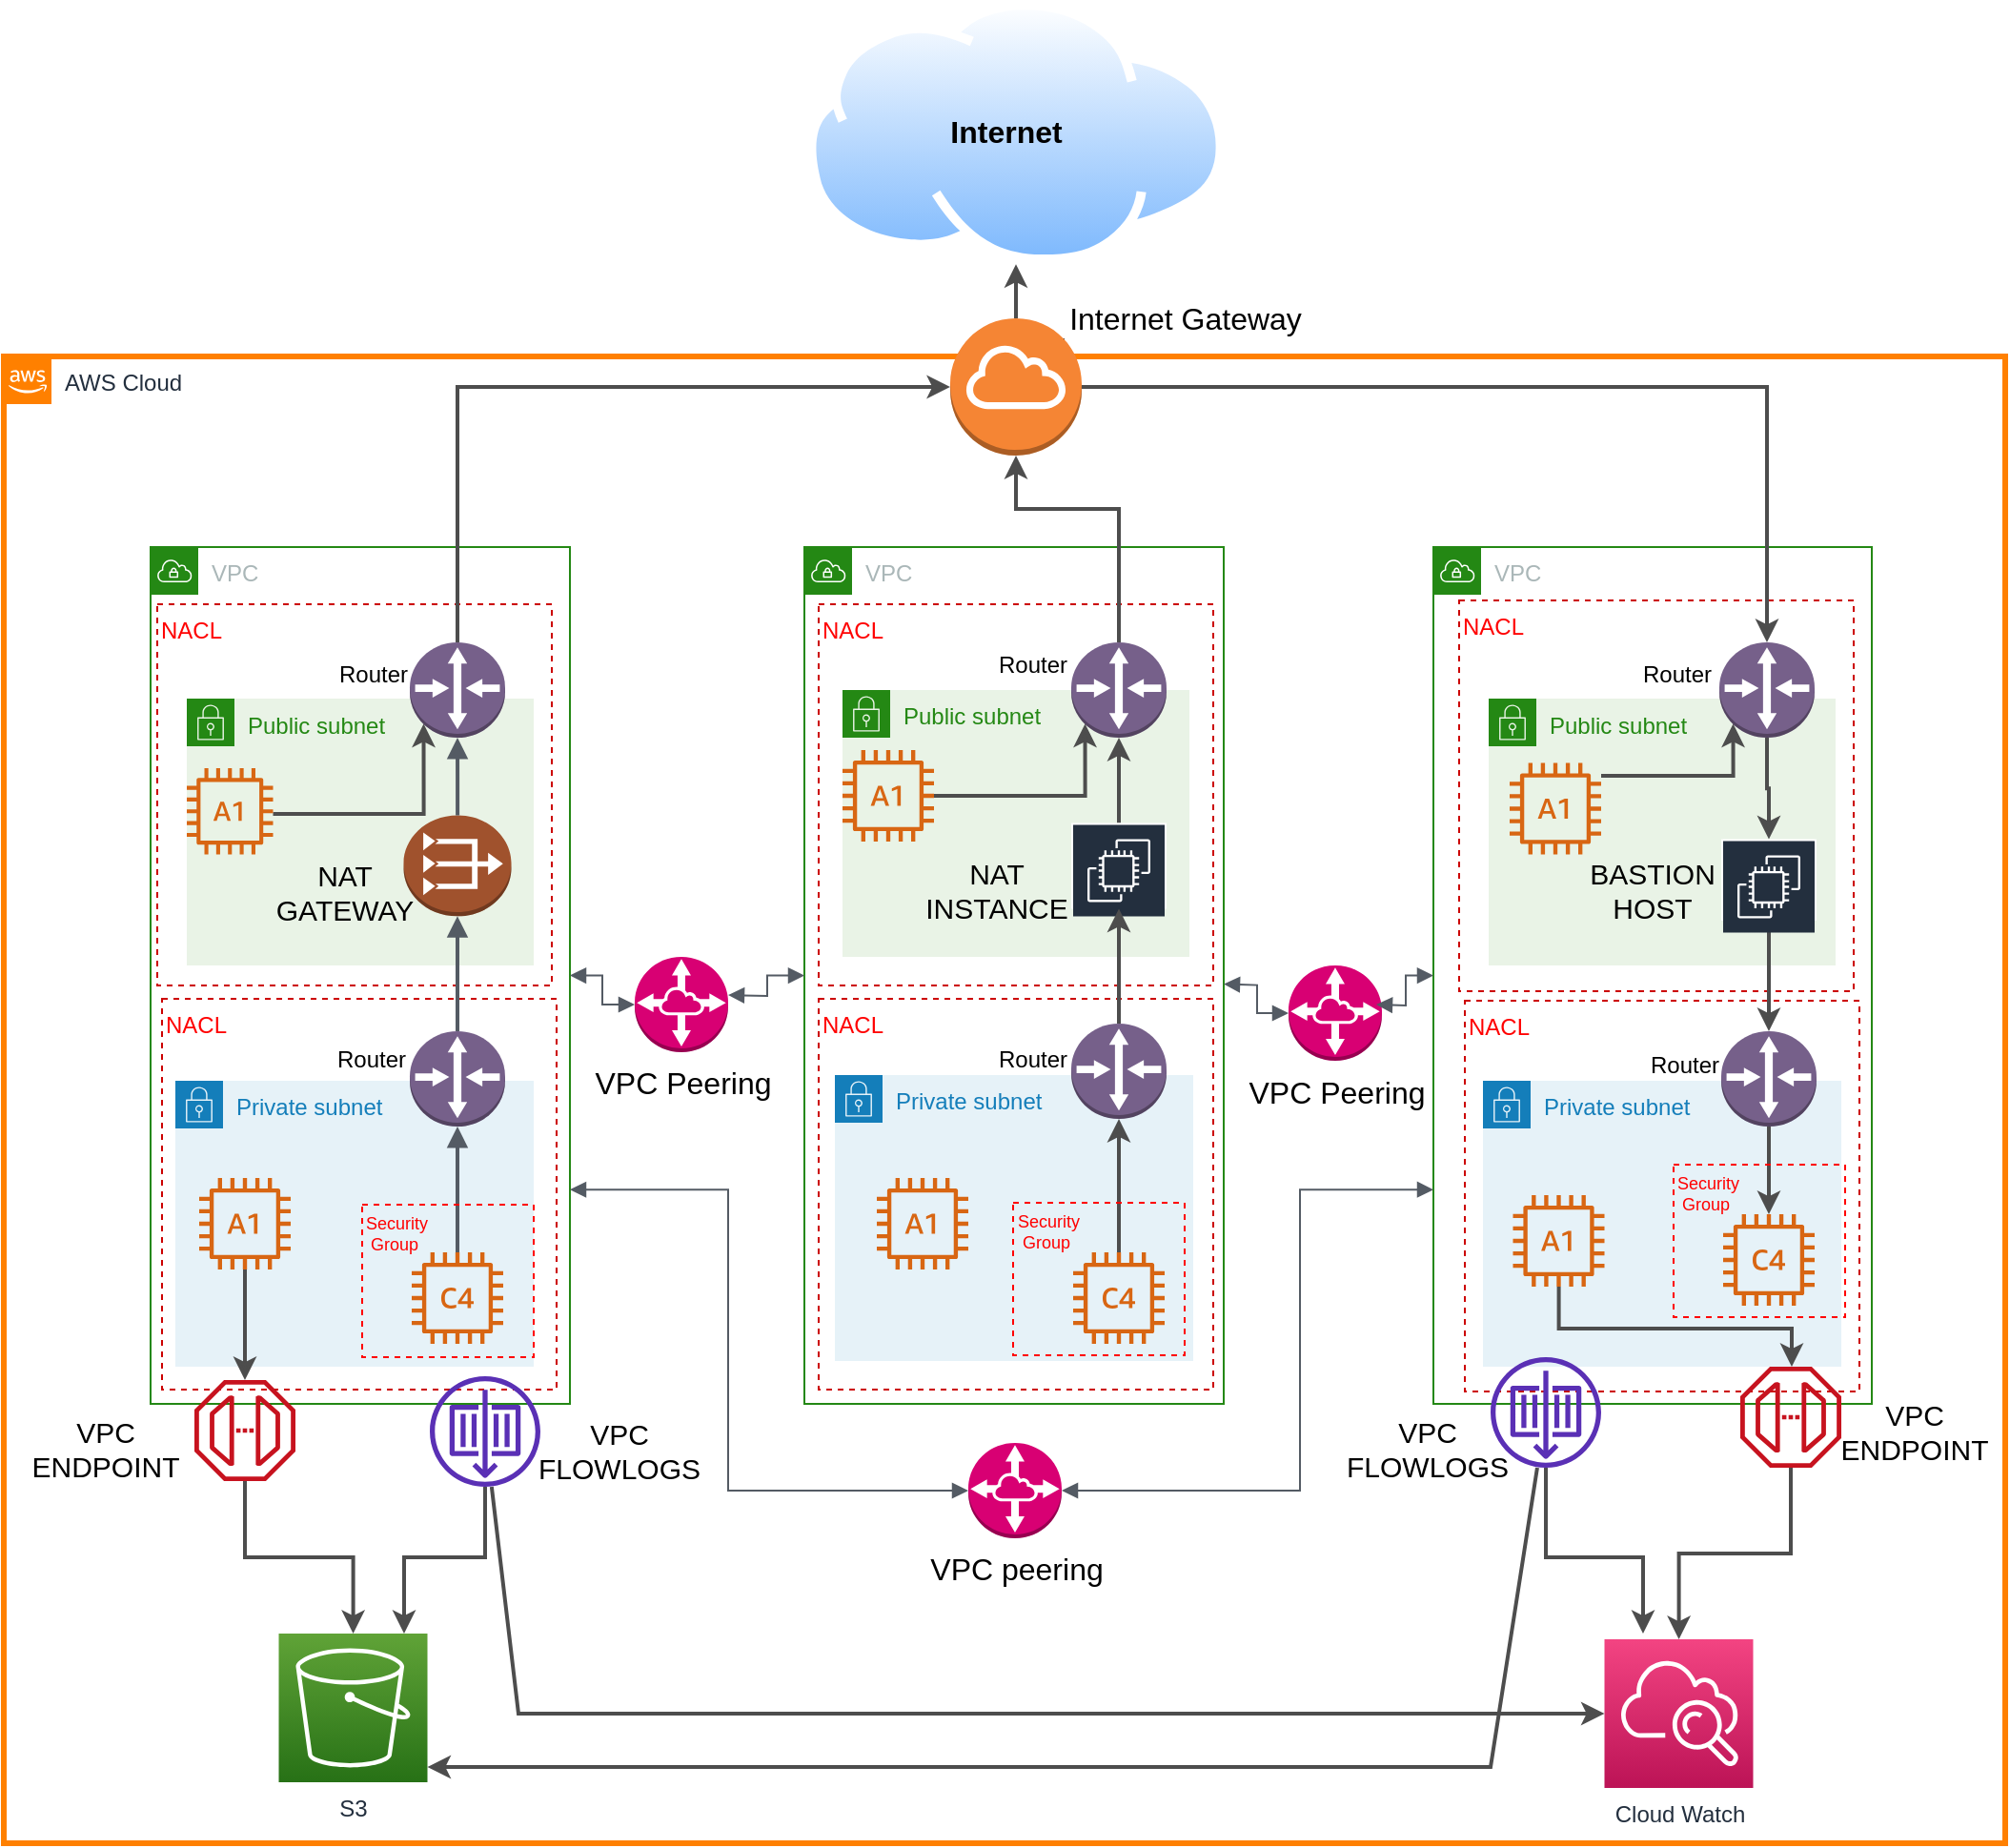 <mxfile version="13.0.3" type="device"><diagram id="Ht1M8jgEwFfnCIfOTk4-" name="Page-1"><mxGraphModel dx="1296" dy="627" grid="1" gridSize="10" guides="1" tooltips="1" connect="1" arrows="1" fold="1" page="1" pageScale="1" pageWidth="1169" pageHeight="827" math="0" shadow="0"><root><mxCell id="0"/><mxCell id="1" parent="0"/><mxCell id="okbcrJzSgi3AzohoBhgM-36" value="VPC" style="points=[[0,0],[0.25,0],[0.5,0],[0.75,0],[1,0],[1,0.25],[1,0.5],[1,0.75],[1,1],[0.75,1],[0.5,1],[0.25,1],[0,1],[0,0.75],[0,0.5],[0,0.25]];outlineConnect=0;gradientColor=none;html=1;whiteSpace=wrap;fontSize=12;fontStyle=0;shape=mxgraph.aws4.group;grIcon=mxgraph.aws4.group_vpc;strokeColor=#248814;fillColor=none;verticalAlign=top;align=left;spacingLeft=30;fontColor=#AAB7B8;dashed=0;" vertex="1" parent="1"><mxGeometry x="790" y="400" width="230" height="449.5" as="geometry"/></mxCell><mxCell id="okbcrJzSgi3AzohoBhgM-2" value="VPC" style="points=[[0,0],[0.25,0],[0.5,0],[0.75,0],[1,0],[1,0.25],[1,0.5],[1,0.75],[1,1],[0.75,1],[0.5,1],[0.25,1],[0,1],[0,0.75],[0,0.5],[0,0.25]];outlineConnect=0;gradientColor=none;html=1;whiteSpace=wrap;fontSize=12;fontStyle=0;shape=mxgraph.aws4.group;grIcon=mxgraph.aws4.group_vpc;strokeColor=#248814;fillColor=none;verticalAlign=top;align=left;spacingLeft=30;fontColor=#AAB7B8;dashed=0;" vertex="1" parent="1"><mxGeometry x="460" y="400" width="220" height="449.5" as="geometry"/></mxCell><mxCell id="okbcrJzSgi3AzohoBhgM-21" value="VPC" style="points=[[0,0],[0.25,0],[0.5,0],[0.75,0],[1,0],[1,0.25],[1,0.5],[1,0.75],[1,1],[0.75,1],[0.5,1],[0.25,1],[0,1],[0,0.75],[0,0.5],[0,0.25]];outlineConnect=0;gradientColor=none;html=1;whiteSpace=wrap;fontSize=12;fontStyle=0;shape=mxgraph.aws4.group;grIcon=mxgraph.aws4.group_vpc;strokeColor=#248814;fillColor=none;verticalAlign=top;align=left;spacingLeft=30;fontColor=#AAB7B8;dashed=0;" vertex="1" parent="1"><mxGeometry x="117" y="400" width="220" height="449.5" as="geometry"/></mxCell><mxCell id="okbcrJzSgi3AzohoBhgM-6" value="AWS Cloud" style="points=[[0,0],[0.25,0],[0.5,0],[0.75,0],[1,0],[1,0.25],[1,0.5],[1,0.75],[1,1],[0.75,1],[0.5,1],[0.25,1],[0,1],[0,0.75],[0,0.5],[0,0.25]];outlineConnect=0;gradientColor=none;html=1;whiteSpace=wrap;fontSize=12;fontStyle=0;shape=mxgraph.aws4.group;grIcon=mxgraph.aws4.group_aws_cloud_alt;strokeColor=#FF8000;fillColor=none;verticalAlign=top;align=left;spacingLeft=30;fontColor=#232F3E;dashed=0;strokeWidth=3;labelBackgroundColor=none;" vertex="1" parent="1"><mxGeometry x="40" y="300" width="1050" height="780" as="geometry"/></mxCell><mxCell id="okbcrJzSgi3AzohoBhgM-105" value="NACL" style="fillColor=none;strokeColor=#CC0000;dashed=1;verticalAlign=top;fontStyle=0;fontColor=#FF0000;labelBackgroundColor=none;align=left;" vertex="1" parent="1"><mxGeometry x="120.5" y="430" width="207" height="200" as="geometry"/></mxCell><mxCell id="okbcrJzSgi3AzohoBhgM-106" value="NACL" style="fillColor=none;strokeColor=#CC0000;dashed=1;verticalAlign=top;fontStyle=0;fontColor=#FF0000;labelBackgroundColor=none;align=left;" vertex="1" parent="1"><mxGeometry x="467.5" y="430" width="207" height="200" as="geometry"/></mxCell><mxCell id="okbcrJzSgi3AzohoBhgM-107" value="NACL" style="fillColor=none;strokeColor=#CC0000;dashed=1;verticalAlign=top;fontStyle=0;fontColor=#FF0000;labelBackgroundColor=none;align=left;" vertex="1" parent="1"><mxGeometry x="467.5" y="637" width="207" height="205" as="geometry"/></mxCell><mxCell id="okbcrJzSgi3AzohoBhgM-108" value="NACL" style="fillColor=none;strokeColor=#CC0000;dashed=1;verticalAlign=top;fontStyle=0;fontColor=#FF0000;labelBackgroundColor=none;align=left;" vertex="1" parent="1"><mxGeometry x="803.5" y="428" width="207" height="205" as="geometry"/></mxCell><mxCell id="okbcrJzSgi3AzohoBhgM-109" value="NACL" style="fillColor=none;strokeColor=#CC0000;dashed=1;verticalAlign=top;fontStyle=0;fontColor=#FF0000;labelBackgroundColor=none;align=left;" vertex="1" parent="1"><mxGeometry x="806.5" y="638" width="207" height="205" as="geometry"/></mxCell><mxCell id="okbcrJzSgi3AzohoBhgM-102" value="NACL" style="fillColor=none;strokeColor=#CC0000;dashed=1;verticalAlign=top;fontStyle=0;fontColor=#FF0000;labelBackgroundColor=none;align=left;" vertex="1" parent="1"><mxGeometry x="123" y="637" width="207" height="205" as="geometry"/></mxCell><mxCell id="okbcrJzSgi3AzohoBhgM-46" value="Private subnet" style="points=[[0,0],[0.25,0],[0.5,0],[0.75,0],[1,0],[1,0.25],[1,0.5],[1,0.75],[1,1],[0.75,1],[0.5,1],[0.25,1],[0,1],[0,0.75],[0,0.5],[0,0.25]];outlineConnect=0;gradientColor=none;html=1;whiteSpace=wrap;fontSize=12;fontStyle=0;shape=mxgraph.aws4.group;grIcon=mxgraph.aws4.group_security_group;grStroke=0;strokeColor=#147EBA;fillColor=#E6F2F8;verticalAlign=top;align=left;spacingLeft=30;fontColor=#147EBA;dashed=0;" vertex="1" parent="1"><mxGeometry x="130" y="680" width="188" height="150" as="geometry"/></mxCell><mxCell id="okbcrJzSgi3AzohoBhgM-22" value="Public subnet" style="points=[[0,0],[0.25,0],[0.5,0],[0.75,0],[1,0],[1,0.25],[1,0.5],[1,0.75],[1,1],[0.75,1],[0.5,1],[0.25,1],[0,1],[0,0.75],[0,0.5],[0,0.25]];outlineConnect=0;gradientColor=none;html=1;whiteSpace=wrap;fontSize=12;fontStyle=0;shape=mxgraph.aws4.group;grIcon=mxgraph.aws4.group_security_group;grStroke=0;strokeColor=#248814;fillColor=#E9F3E6;verticalAlign=top;align=left;spacingLeft=30;fontColor=#248814;dashed=0;" vertex="1" parent="1"><mxGeometry x="136" y="479.5" width="182" height="140" as="geometry"/></mxCell><mxCell id="okbcrJzSgi3AzohoBhgM-3" value="Private subnet" style="points=[[0,0],[0.25,0],[0.5,0],[0.75,0],[1,0],[1,0.25],[1,0.5],[1,0.75],[1,1],[0.75,1],[0.5,1],[0.25,1],[0,1],[0,0.75],[0,0.5],[0,0.25]];outlineConnect=0;gradientColor=none;html=1;whiteSpace=wrap;fontSize=12;fontStyle=0;shape=mxgraph.aws4.group;grIcon=mxgraph.aws4.group_security_group;grStroke=0;strokeColor=#147EBA;fillColor=#E6F2F8;verticalAlign=top;align=left;spacingLeft=30;fontColor=#147EBA;dashed=0;" vertex="1" parent="1"><mxGeometry x="476" y="677" width="188" height="150" as="geometry"/></mxCell><mxCell id="okbcrJzSgi3AzohoBhgM-4" value="Public subnet" style="points=[[0,0],[0.25,0],[0.5,0],[0.75,0],[1,0],[1,0.25],[1,0.5],[1,0.75],[1,1],[0.75,1],[0.5,1],[0.25,1],[0,1],[0,0.75],[0,0.5],[0,0.25]];outlineConnect=0;gradientColor=none;html=1;whiteSpace=wrap;fontSize=12;fontStyle=0;shape=mxgraph.aws4.group;grIcon=mxgraph.aws4.group_security_group;grStroke=0;strokeColor=#248814;fillColor=#E9F3E6;verticalAlign=top;align=left;spacingLeft=30;fontColor=#248814;dashed=0;" vertex="1" parent="1"><mxGeometry x="480" y="475" width="182" height="140" as="geometry"/></mxCell><mxCell id="okbcrJzSgi3AzohoBhgM-153" style="edgeStyle=orthogonalEdgeStyle;rounded=0;orthogonalLoop=1;jettySize=auto;html=1;strokeColor=#4D4D4D;strokeWidth=2;fontSize=15;fontColor=#000000;" edge="1" parent="1" source="okbcrJzSgi3AzohoBhgM-16" target="okbcrJzSgi3AzohoBhgM-149"><mxGeometry relative="1" as="geometry"/></mxCell><mxCell id="okbcrJzSgi3AzohoBhgM-16" value="" style="outlineConnect=0;fontColor=#232F3E;gradientColor=none;fillColor=#D86613;strokeColor=none;dashed=0;verticalLabelPosition=bottom;verticalAlign=top;align=center;html=1;fontSize=12;fontStyle=0;aspect=fixed;pointerEvents=1;shape=mxgraph.aws4.a1_instance;" vertex="1" parent="1"><mxGeometry x="142.5" y="731" width="48" height="48" as="geometry"/></mxCell><mxCell id="okbcrJzSgi3AzohoBhgM-181" style="edgeStyle=orthogonalEdgeStyle;rounded=0;orthogonalLoop=1;jettySize=auto;html=1;entryX=0.145;entryY=0.855;entryDx=0;entryDy=0;entryPerimeter=0;strokeColor=#4D4D4D;strokeWidth=2;fontSize=15;fontColor=#000000;" edge="1" parent="1" source="okbcrJzSgi3AzohoBhgM-18" target="okbcrJzSgi3AzohoBhgM-88"><mxGeometry relative="1" as="geometry"/></mxCell><mxCell id="okbcrJzSgi3AzohoBhgM-18" value="" style="outlineConnect=0;fontColor=#232F3E;gradientColor=none;fillColor=#D86613;strokeColor=none;dashed=0;verticalLabelPosition=bottom;verticalAlign=top;align=center;html=1;fontSize=12;fontStyle=0;aspect=fixed;pointerEvents=1;shape=mxgraph.aws4.a1_instance;" vertex="1" parent="1"><mxGeometry x="480.0" y="506.5" width="48" height="48" as="geometry"/></mxCell><mxCell id="okbcrJzSgi3AzohoBhgM-24" value="" style="outlineConnect=0;fontColor=#232F3E;gradientColor=none;fillColor=#D86613;strokeColor=none;dashed=0;verticalLabelPosition=bottom;verticalAlign=top;align=center;html=1;fontSize=12;fontStyle=0;aspect=fixed;pointerEvents=1;shape=mxgraph.aws4.a1_instance;" vertex="1" parent="1"><mxGeometry x="498.0" y="731" width="48" height="48" as="geometry"/></mxCell><mxCell id="okbcrJzSgi3AzohoBhgM-134" style="edgeStyle=orthogonalEdgeStyle;rounded=0;orthogonalLoop=1;jettySize=auto;html=1;strokeColor=#4D4D4D;strokeWidth=2;fontSize=15;" edge="1" parent="1" source="okbcrJzSgi3AzohoBhgM-25" target="okbcrJzSgi3AzohoBhgM-86"><mxGeometry relative="1" as="geometry"/></mxCell><mxCell id="okbcrJzSgi3AzohoBhgM-25" value="" style="outlineConnect=0;fontColor=#232F3E;gradientColor=none;fillColor=#D86613;strokeColor=none;dashed=0;verticalLabelPosition=bottom;verticalAlign=top;align=center;html=1;fontSize=12;fontStyle=0;aspect=fixed;pointerEvents=1;shape=mxgraph.aws4.c4_instance;" vertex="1" parent="1"><mxGeometry x="601" y="770" width="48" height="48" as="geometry"/></mxCell><mxCell id="okbcrJzSgi3AzohoBhgM-27" value="" style="outlineConnect=0;fontColor=#232F3E;gradientColor=none;fillColor=#D86613;strokeColor=none;dashed=0;verticalLabelPosition=bottom;verticalAlign=top;align=center;html=1;fontSize=12;fontStyle=0;aspect=fixed;pointerEvents=1;shape=mxgraph.aws4.c4_instance;" vertex="1" parent="1"><mxGeometry x="254.0" y="770" width="48" height="48" as="geometry"/></mxCell><mxCell id="okbcrJzSgi3AzohoBhgM-30" value="" style="aspect=fixed;perimeter=ellipsePerimeter;html=1;align=center;shadow=0;dashed=0;spacingTop=3;image;image=img/lib/active_directory/internet_cloud.svg;strokeColor=#FF8000;strokeWidth=3;" vertex="1" parent="1"><mxGeometry x="461" y="113" width="220" height="138.6" as="geometry"/></mxCell><mxCell id="okbcrJzSgi3AzohoBhgM-32" value="Internet" style="text;html=1;strokeColor=none;fillColor=none;align=center;verticalAlign=middle;whiteSpace=wrap;rounded=0;fontStyle=1;fontSize=16;" vertex="1" parent="1"><mxGeometry x="546" y="172.3" width="40" height="20" as="geometry"/></mxCell><mxCell id="okbcrJzSgi3AzohoBhgM-34" value="VPC Peering" style="outlineConnect=0;dashed=0;verticalLabelPosition=bottom;verticalAlign=top;align=center;html=1;shape=mxgraph.aws3.vpc_peering;fillColor=#d80073;strokeColor=#A50040;strokeWidth=3;fontSize=16;fontColor=#000000;" vertex="1" parent="1"><mxGeometry x="371" y="615" width="49" height="50" as="geometry"/></mxCell><mxCell id="okbcrJzSgi3AzohoBhgM-37" value="Public subnet" style="points=[[0,0],[0.25,0],[0.5,0],[0.75,0],[1,0],[1,0.25],[1,0.5],[1,0.75],[1,1],[0.75,1],[0.5,1],[0.25,1],[0,1],[0,0.75],[0,0.5],[0,0.25]];outlineConnect=0;gradientColor=none;html=1;whiteSpace=wrap;fontSize=12;fontStyle=0;shape=mxgraph.aws4.group;grIcon=mxgraph.aws4.group_security_group;grStroke=0;strokeColor=#248814;fillColor=#E9F3E6;verticalAlign=top;align=left;spacingLeft=30;fontColor=#248814;dashed=0;" vertex="1" parent="1"><mxGeometry x="819" y="479.5" width="182" height="140" as="geometry"/></mxCell><mxCell id="okbcrJzSgi3AzohoBhgM-183" style="edgeStyle=orthogonalEdgeStyle;rounded=0;orthogonalLoop=1;jettySize=auto;html=1;entryX=0.145;entryY=0.855;entryDx=0;entryDy=0;entryPerimeter=0;strokeColor=#4D4D4D;strokeWidth=2;fontSize=15;fontColor=#000000;" edge="1" parent="1" source="okbcrJzSgi3AzohoBhgM-38" target="okbcrJzSgi3AzohoBhgM-87"><mxGeometry relative="1" as="geometry"><Array as="points"><mxPoint x="947" y="520"/></Array></mxGeometry></mxCell><mxCell id="okbcrJzSgi3AzohoBhgM-38" value="" style="outlineConnect=0;fontColor=#232F3E;gradientColor=none;fillColor=#D86613;strokeColor=none;dashed=0;verticalLabelPosition=bottom;verticalAlign=top;align=center;html=1;fontSize=12;fontStyle=0;aspect=fixed;pointerEvents=1;shape=mxgraph.aws4.a1_instance;" vertex="1" parent="1"><mxGeometry x="830" y="513.25" width="48" height="48" as="geometry"/></mxCell><mxCell id="okbcrJzSgi3AzohoBhgM-40" value="Private subnet" style="points=[[0,0],[0.25,0],[0.5,0],[0.75,0],[1,0],[1,0.25],[1,0.5],[1,0.75],[1,1],[0.75,1],[0.5,1],[0.25,1],[0,1],[0,0.75],[0,0.5],[0,0.25]];outlineConnect=0;gradientColor=none;html=1;whiteSpace=wrap;fontSize=12;fontStyle=0;shape=mxgraph.aws4.group;grIcon=mxgraph.aws4.group_security_group;grStroke=0;strokeColor=#147EBA;fillColor=#E6F2F8;verticalAlign=top;align=left;spacingLeft=30;fontColor=#147EBA;dashed=0;" vertex="1" parent="1"><mxGeometry x="816" y="680" width="188" height="150" as="geometry"/></mxCell><mxCell id="okbcrJzSgi3AzohoBhgM-185" style="edgeStyle=orthogonalEdgeStyle;rounded=0;orthogonalLoop=1;jettySize=auto;html=1;strokeColor=#4D4D4D;strokeWidth=2;fontSize=9;fontColor=#FF0000;" edge="1" parent="1" source="okbcrJzSgi3AzohoBhgM-41" target="okbcrJzSgi3AzohoBhgM-148"><mxGeometry relative="1" as="geometry"><Array as="points"><mxPoint x="856" y="810"/><mxPoint x="978" y="810"/></Array></mxGeometry></mxCell><mxCell id="okbcrJzSgi3AzohoBhgM-41" value="" style="outlineConnect=0;fontColor=#232F3E;gradientColor=none;fillColor=#D86613;strokeColor=none;dashed=0;verticalLabelPosition=bottom;verticalAlign=top;align=center;html=1;fontSize=12;fontStyle=0;aspect=fixed;pointerEvents=1;shape=mxgraph.aws4.a1_instance;" vertex="1" parent="1"><mxGeometry x="831.75" y="740" width="48" height="48" as="geometry"/></mxCell><mxCell id="okbcrJzSgi3AzohoBhgM-42" value="" style="outlineConnect=0;fontColor=#232F3E;gradientColor=none;fillColor=#D86613;strokeColor=none;dashed=0;verticalLabelPosition=bottom;verticalAlign=top;align=center;html=1;fontSize=12;fontStyle=0;aspect=fixed;pointerEvents=1;shape=mxgraph.aws4.c4_instance;" vertex="1" parent="1"><mxGeometry x="942" y="750" width="48" height="48" as="geometry"/></mxCell><mxCell id="okbcrJzSgi3AzohoBhgM-131" style="edgeStyle=orthogonalEdgeStyle;rounded=0;orthogonalLoop=1;jettySize=auto;html=1;entryX=0.145;entryY=0.855;entryDx=0;entryDy=0;entryPerimeter=0;strokeColor=#4D4D4D;strokeWidth=2;fontSize=15;" edge="1" parent="1" source="okbcrJzSgi3AzohoBhgM-45" target="okbcrJzSgi3AzohoBhgM-84"><mxGeometry relative="1" as="geometry"><Array as="points"><mxPoint x="260" y="540"/></Array></mxGeometry></mxCell><mxCell id="okbcrJzSgi3AzohoBhgM-45" value="" style="outlineConnect=0;fontColor=#232F3E;gradientColor=none;fillColor=#D86613;strokeColor=none;dashed=0;verticalLabelPosition=bottom;verticalAlign=top;align=center;html=1;fontSize=12;fontStyle=0;aspect=fixed;pointerEvents=1;shape=mxgraph.aws4.a1_instance;" vertex="1" parent="1"><mxGeometry x="136" y="516" width="45.25" height="45.25" as="geometry"/></mxCell><mxCell id="okbcrJzSgi3AzohoBhgM-51" value="" style="edgeStyle=orthogonalEdgeStyle;html=1;endArrow=block;elbow=vertical;startArrow=block;startFill=1;endFill=1;strokeColor=#545B64;rounded=0;fontSize=16;entryX=0;entryY=0.5;entryDx=0;entryDy=0;entryPerimeter=0;exitX=1;exitY=0.5;exitDx=0;exitDy=0;" edge="1" parent="1" source="okbcrJzSgi3AzohoBhgM-21" target="okbcrJzSgi3AzohoBhgM-34"><mxGeometry width="100" relative="1" as="geometry"><mxPoint x="160" y="910" as="sourcePoint"/><mxPoint x="260" y="910" as="targetPoint"/></mxGeometry></mxCell><mxCell id="okbcrJzSgi3AzohoBhgM-54" value="" style="edgeStyle=orthogonalEdgeStyle;html=1;endArrow=block;elbow=vertical;startArrow=block;startFill=1;endFill=1;strokeColor=#545B64;rounded=0;fontSize=16;entryX=0;entryY=0.5;entryDx=0;entryDy=0;" edge="1" parent="1" target="okbcrJzSgi3AzohoBhgM-2"><mxGeometry width="100" relative="1" as="geometry"><mxPoint x="420" y="635" as="sourcePoint"/><mxPoint x="480" y="370" as="targetPoint"/></mxGeometry></mxCell><mxCell id="okbcrJzSgi3AzohoBhgM-55" value="VPC Peering" style="outlineConnect=0;dashed=0;verticalLabelPosition=bottom;verticalAlign=top;align=center;html=1;shape=mxgraph.aws3.vpc_peering;fillColor=#d80073;strokeColor=#A50040;strokeWidth=3;fontSize=16;fontColor=#000000;" vertex="1" parent="1"><mxGeometry x="714" y="619.5" width="49" height="50" as="geometry"/></mxCell><mxCell id="okbcrJzSgi3AzohoBhgM-56" value="" style="edgeStyle=orthogonalEdgeStyle;html=1;endArrow=block;elbow=vertical;startArrow=block;startFill=1;endFill=1;strokeColor=#545B64;rounded=0;fontSize=16;entryX=0;entryY=0.5;entryDx=0;entryDy=0;entryPerimeter=0;exitX=1;exitY=0.5;exitDx=0;exitDy=0;" edge="1" parent="1" target="okbcrJzSgi3AzohoBhgM-55"><mxGeometry width="100" relative="1" as="geometry"><mxPoint x="680" y="629.25" as="sourcePoint"/><mxPoint x="603" y="914.5" as="targetPoint"/></mxGeometry></mxCell><mxCell id="okbcrJzSgi3AzohoBhgM-60" value="" style="edgeStyle=orthogonalEdgeStyle;html=1;endArrow=block;elbow=vertical;startArrow=block;startFill=1;endFill=1;strokeColor=#545B64;rounded=0;fontSize=16;entryX=0;entryY=0.5;entryDx=0;entryDy=0;" edge="1" parent="1" target="okbcrJzSgi3AzohoBhgM-36"><mxGeometry width="100" relative="1" as="geometry"><mxPoint x="760" y="640" as="sourcePoint"/><mxPoint x="860" y="640" as="targetPoint"/></mxGeometry></mxCell><mxCell id="okbcrJzSgi3AzohoBhgM-61" value="VPC peering" style="outlineConnect=0;dashed=0;verticalLabelPosition=bottom;verticalAlign=top;align=center;html=1;shape=mxgraph.aws3.vpc_peering;fillColor=#d80073;strokeColor=#A50040;strokeWidth=3;fontSize=16;fontColor=#000000;" vertex="1" parent="1"><mxGeometry x="546" y="870" width="49" height="50" as="geometry"/></mxCell><mxCell id="okbcrJzSgi3AzohoBhgM-64" value="" style="edgeStyle=orthogonalEdgeStyle;html=1;endArrow=block;elbow=vertical;startArrow=block;startFill=1;endFill=1;strokeColor=#545B64;rounded=0;fontSize=16;entryX=0;entryY=0.5;entryDx=0;entryDy=0;entryPerimeter=0;exitX=1;exitY=0.75;exitDx=0;exitDy=0;" edge="1" parent="1" source="okbcrJzSgi3AzohoBhgM-21" target="okbcrJzSgi3AzohoBhgM-61"><mxGeometry width="100" relative="1" as="geometry"><mxPoint x="320" y="849" as="sourcePoint"/><mxPoint x="540" y="920" as="targetPoint"/><Array as="points"><mxPoint x="420" y="737"/><mxPoint x="420" y="895"/></Array></mxGeometry></mxCell><mxCell id="okbcrJzSgi3AzohoBhgM-65" value="" style="edgeStyle=orthogonalEdgeStyle;html=1;endArrow=block;elbow=vertical;startArrow=block;startFill=1;endFill=1;strokeColor=#545B64;rounded=0;fontSize=16;entryX=0;entryY=0.75;entryDx=0;entryDy=0;" edge="1" parent="1" source="okbcrJzSgi3AzohoBhgM-61" target="okbcrJzSgi3AzohoBhgM-36"><mxGeometry width="100" relative="1" as="geometry"><mxPoint x="600" y="920" as="sourcePoint"/><mxPoint x="700" y="920" as="targetPoint"/><Array as="points"><mxPoint x="720" y="895"/><mxPoint x="720" y="737"/></Array></mxGeometry></mxCell><mxCell id="okbcrJzSgi3AzohoBhgM-129" style="edgeStyle=orthogonalEdgeStyle;rounded=0;orthogonalLoop=1;jettySize=auto;html=1;exitX=0.5;exitY=0;exitDx=0;exitDy=0;exitPerimeter=0;strokeColor=#4D4D4D;strokeWidth=2;fontSize=15;" edge="1" parent="1" source="okbcrJzSgi3AzohoBhgM-66" target="okbcrJzSgi3AzohoBhgM-30"><mxGeometry relative="1" as="geometry"/></mxCell><mxCell id="okbcrJzSgi3AzohoBhgM-137" style="edgeStyle=orthogonalEdgeStyle;rounded=0;orthogonalLoop=1;jettySize=auto;html=1;strokeColor=#4D4D4D;strokeWidth=2;fontSize=15;exitX=0.855;exitY=0.145;exitDx=0;exitDy=0;exitPerimeter=0;" edge="1" parent="1" source="okbcrJzSgi3AzohoBhgM-66" target="okbcrJzSgi3AzohoBhgM-87"><mxGeometry relative="1" as="geometry"><Array as="points"><mxPoint x="596" y="316"/><mxPoint x="965" y="316"/></Array></mxGeometry></mxCell><mxCell id="okbcrJzSgi3AzohoBhgM-66" value="" style="outlineConnect=0;dashed=0;verticalLabelPosition=bottom;verticalAlign=top;align=center;html=1;shape=mxgraph.aws3.internet_gateway;fillColor=#F58534;gradientColor=none;strokeColor=#FF8000;strokeWidth=3;fontSize=16;" vertex="1" parent="1"><mxGeometry x="536.5" y="280" width="69" height="72" as="geometry"/></mxCell><mxCell id="okbcrJzSgi3AzohoBhgM-67" value="Internet Gateway" style="text;html=1;strokeColor=none;fillColor=none;align=center;verticalAlign=middle;whiteSpace=wrap;rounded=0;fontSize=16;" vertex="1" parent="1"><mxGeometry x="569.5" y="270" width="180" height="20" as="geometry"/></mxCell><mxCell id="okbcrJzSgi3AzohoBhgM-139" style="edgeStyle=orthogonalEdgeStyle;rounded=0;orthogonalLoop=1;jettySize=auto;html=1;strokeColor=#4D4D4D;strokeWidth=2;fontSize=15;" edge="1" parent="1" source="okbcrJzSgi3AzohoBhgM-77" target="okbcrJzSgi3AzohoBhgM-85"><mxGeometry relative="1" as="geometry"/></mxCell><mxCell id="okbcrJzSgi3AzohoBhgM-77" value="" style="outlineConnect=0;fontColor=#232F3E;gradientColor=none;strokeColor=#ffffff;fillColor=#232F3E;dashed=0;verticalLabelPosition=middle;verticalAlign=bottom;align=center;html=1;whiteSpace=wrap;fontSize=10;fontStyle=1;spacing=3;shape=mxgraph.aws4.productIcon;prIcon=mxgraph.aws4.ec2;labelBackgroundColor=#ffffff;" vertex="1" parent="1"><mxGeometry x="941" y="553.25" width="50" height="42.75" as="geometry"/></mxCell><mxCell id="okbcrJzSgi3AzohoBhgM-80" value="" style="outlineConnect=0;dashed=0;verticalLabelPosition=bottom;verticalAlign=top;align=center;html=1;shape=mxgraph.aws3.vpc_nat_gateway;fillColor=#a0522d;labelBackgroundColor=#D4E1F5;strokeColor=#6D1F00;strokeWidth=3;fontSize=16;fontColor=#ffffff;" vertex="1" parent="1"><mxGeometry x="249.75" y="540.81" width="56.5" height="52.87" as="geometry"/></mxCell><mxCell id="okbcrJzSgi3AzohoBhgM-132" style="edgeStyle=orthogonalEdgeStyle;rounded=0;orthogonalLoop=1;jettySize=auto;html=1;strokeColor=#4D4D4D;strokeWidth=2;fontSize=15;" edge="1" parent="1" source="okbcrJzSgi3AzohoBhgM-81" target="okbcrJzSgi3AzohoBhgM-88"><mxGeometry relative="1" as="geometry"/></mxCell><mxCell id="okbcrJzSgi3AzohoBhgM-81" value="" style="outlineConnect=0;fontColor=#232F3E;gradientColor=none;strokeColor=#ffffff;fillColor=#232F3E;dashed=0;verticalLabelPosition=middle;verticalAlign=bottom;align=center;html=1;whiteSpace=wrap;fontSize=10;fontStyle=1;spacing=3;shape=mxgraph.aws4.productIcon;prIcon=mxgraph.aws4.ec2;labelBackgroundColor=#ffffff;" vertex="1" parent="1"><mxGeometry x="600" y="544.74" width="50" height="45" as="geometry"/></mxCell><mxCell id="okbcrJzSgi3AzohoBhgM-83" value="" style="outlineConnect=0;dashed=0;verticalLabelPosition=bottom;verticalAlign=top;align=center;html=1;shape=mxgraph.aws3.router;fillColor=#76608a;labelBackgroundColor=none;strokeColor=#432D57;strokeWidth=3;fontSize=15;fontColor=#ffffff;" vertex="1" parent="1"><mxGeometry x="253" y="654" width="50" height="50" as="geometry"/></mxCell><mxCell id="okbcrJzSgi3AzohoBhgM-168" style="edgeStyle=orthogonalEdgeStyle;rounded=0;orthogonalLoop=1;jettySize=auto;html=1;exitX=0.5;exitY=0;exitDx=0;exitDy=0;exitPerimeter=0;entryX=0;entryY=0.5;entryDx=0;entryDy=0;entryPerimeter=0;strokeColor=#4D4D4D;strokeWidth=2;fontSize=15;fontColor=#000000;" edge="1" parent="1" source="okbcrJzSgi3AzohoBhgM-84" target="okbcrJzSgi3AzohoBhgM-66"><mxGeometry relative="1" as="geometry"/></mxCell><mxCell id="okbcrJzSgi3AzohoBhgM-84" value="" style="outlineConnect=0;dashed=0;verticalLabelPosition=bottom;verticalAlign=top;align=center;html=1;shape=mxgraph.aws3.router;fillColor=#76608a;labelBackgroundColor=none;strokeColor=#432D57;strokeWidth=3;fontSize=15;fontColor=#ffffff;" vertex="1" parent="1"><mxGeometry x="253" y="450" width="50" height="50" as="geometry"/></mxCell><mxCell id="okbcrJzSgi3AzohoBhgM-140" style="edgeStyle=orthogonalEdgeStyle;rounded=0;orthogonalLoop=1;jettySize=auto;html=1;strokeColor=#4D4D4D;strokeWidth=2;fontSize=15;" edge="1" parent="1" source="okbcrJzSgi3AzohoBhgM-85" target="okbcrJzSgi3AzohoBhgM-42"><mxGeometry relative="1" as="geometry"/></mxCell><mxCell id="okbcrJzSgi3AzohoBhgM-85" value="" style="outlineConnect=0;dashed=0;verticalLabelPosition=bottom;verticalAlign=top;align=center;html=1;shape=mxgraph.aws3.router;fillColor=#76608a;labelBackgroundColor=none;strokeColor=#432D57;strokeWidth=3;fontSize=15;fontColor=#ffffff;" vertex="1" parent="1"><mxGeometry x="941" y="654" width="50" height="50" as="geometry"/></mxCell><mxCell id="okbcrJzSgi3AzohoBhgM-133" style="edgeStyle=orthogonalEdgeStyle;rounded=0;orthogonalLoop=1;jettySize=auto;html=1;strokeColor=#4D4D4D;strokeWidth=2;fontSize=15;" edge="1" parent="1" source="okbcrJzSgi3AzohoBhgM-86" target="okbcrJzSgi3AzohoBhgM-81"><mxGeometry relative="1" as="geometry"/></mxCell><mxCell id="okbcrJzSgi3AzohoBhgM-86" value="" style="outlineConnect=0;dashed=0;verticalLabelPosition=bottom;verticalAlign=top;align=center;html=1;shape=mxgraph.aws3.router;fillColor=#76608a;labelBackgroundColor=none;strokeColor=#432D57;strokeWidth=3;fontSize=15;fontColor=#ffffff;" vertex="1" parent="1"><mxGeometry x="600" y="650" width="50" height="50" as="geometry"/></mxCell><mxCell id="okbcrJzSgi3AzohoBhgM-138" style="edgeStyle=orthogonalEdgeStyle;rounded=0;orthogonalLoop=1;jettySize=auto;html=1;strokeColor=#4D4D4D;strokeWidth=2;fontSize=15;" edge="1" parent="1" source="okbcrJzSgi3AzohoBhgM-87" target="okbcrJzSgi3AzohoBhgM-77"><mxGeometry relative="1" as="geometry"/></mxCell><mxCell id="okbcrJzSgi3AzohoBhgM-87" value="" style="outlineConnect=0;dashed=0;verticalLabelPosition=bottom;verticalAlign=top;align=center;html=1;shape=mxgraph.aws3.router;fillColor=#76608a;labelBackgroundColor=none;strokeColor=#432D57;strokeWidth=3;fontSize=15;fontColor=#ffffff;" vertex="1" parent="1"><mxGeometry x="940" y="450" width="50" height="50" as="geometry"/></mxCell><mxCell id="okbcrJzSgi3AzohoBhgM-169" style="edgeStyle=orthogonalEdgeStyle;rounded=0;orthogonalLoop=1;jettySize=auto;html=1;entryX=0.5;entryY=1;entryDx=0;entryDy=0;entryPerimeter=0;strokeColor=#4D4D4D;strokeWidth=2;fontSize=15;fontColor=#000000;" edge="1" parent="1" source="okbcrJzSgi3AzohoBhgM-88" target="okbcrJzSgi3AzohoBhgM-66"><mxGeometry relative="1" as="geometry"><Array as="points"><mxPoint x="625" y="380"/><mxPoint x="571" y="380"/></Array></mxGeometry></mxCell><mxCell id="okbcrJzSgi3AzohoBhgM-88" value="" style="outlineConnect=0;dashed=0;verticalLabelPosition=bottom;verticalAlign=top;align=center;html=1;shape=mxgraph.aws3.router;fillColor=#76608a;labelBackgroundColor=none;strokeColor=#432D57;strokeWidth=3;fontSize=15;fontColor=#ffffff;" vertex="1" parent="1"><mxGeometry x="600" y="450" width="50" height="50" as="geometry"/></mxCell><mxCell id="okbcrJzSgi3AzohoBhgM-93" value="" style="shape=image;html=1;verticalAlign=top;verticalLabelPosition=bottom;labelBackgroundColor=#ffffff;imageAspect=0;aspect=fixed;image=https://cdn2.iconfinder.com/data/icons/freecns-cumulus/16/519904-098_Spreadsheet-128.png;strokeColor=#FF8000;strokeWidth=3;fontSize=15;align=left;" vertex="1" parent="1"><mxGeometry x="303" y="647" width="30" height="30" as="geometry"/></mxCell><mxCell id="okbcrJzSgi3AzohoBhgM-94" value="" style="shape=image;html=1;verticalAlign=top;verticalLabelPosition=bottom;labelBackgroundColor=#ffffff;imageAspect=0;aspect=fixed;image=https://cdn2.iconfinder.com/data/icons/freecns-cumulus/16/519904-098_Spreadsheet-128.png;strokeColor=#FF8000;strokeWidth=3;fontSize=15;align=left;" vertex="1" parent="1"><mxGeometry x="644.5" y="647" width="30" height="30" as="geometry"/></mxCell><mxCell id="okbcrJzSgi3AzohoBhgM-95" value="" style="shape=image;html=1;verticalAlign=top;verticalLabelPosition=bottom;labelBackgroundColor=#ffffff;imageAspect=0;aspect=fixed;image=https://cdn2.iconfinder.com/data/icons/freecns-cumulus/16/519904-098_Spreadsheet-128.png;strokeColor=#FF8000;strokeWidth=3;fontSize=15;align=left;" vertex="1" parent="1"><mxGeometry x="644.5" y="445" width="30" height="30" as="geometry"/></mxCell><mxCell id="okbcrJzSgi3AzohoBhgM-96" value="" style="shape=image;html=1;verticalAlign=top;verticalLabelPosition=bottom;labelBackgroundColor=#ffffff;imageAspect=0;aspect=fixed;image=https://cdn2.iconfinder.com/data/icons/freecns-cumulus/16/519904-098_Spreadsheet-128.png;strokeColor=#FF8000;strokeWidth=3;fontSize=15;align=left;" vertex="1" parent="1"><mxGeometry x="300" y="445" width="30" height="30" as="geometry"/></mxCell><mxCell id="okbcrJzSgi3AzohoBhgM-99" value="" style="shape=image;html=1;verticalAlign=top;verticalLabelPosition=bottom;labelBackgroundColor=#ffffff;imageAspect=0;aspect=fixed;image=https://cdn2.iconfinder.com/data/icons/freecns-cumulus/16/519904-098_Spreadsheet-128.png;strokeColor=#FF8000;strokeWidth=3;fontSize=15;align=left;" vertex="1" parent="1"><mxGeometry x="983.5" y="647" width="30" height="30" as="geometry"/></mxCell><mxCell id="okbcrJzSgi3AzohoBhgM-100" value="" style="shape=image;html=1;verticalAlign=top;verticalLabelPosition=bottom;labelBackgroundColor=#ffffff;imageAspect=0;aspect=fixed;image=https://cdn2.iconfinder.com/data/icons/freecns-cumulus/16/519904-098_Spreadsheet-128.png;strokeColor=#FF8000;strokeWidth=3;fontSize=15;align=left;" vertex="1" parent="1"><mxGeometry x="983.5" y="445" width="30" height="30" as="geometry"/></mxCell><mxCell id="okbcrJzSgi3AzohoBhgM-113" value="" style="edgeStyle=orthogonalEdgeStyle;html=1;endArrow=none;elbow=vertical;startArrow=block;startFill=1;strokeColor=#545B64;rounded=0;fontSize=15;exitX=0.5;exitY=1;exitDx=0;exitDy=0;exitPerimeter=0;strokeWidth=2;" edge="1" parent="1" source="okbcrJzSgi3AzohoBhgM-83" target="okbcrJzSgi3AzohoBhgM-27"><mxGeometry width="100" relative="1" as="geometry"><mxPoint x="80" y="880" as="sourcePoint"/><mxPoint x="180" y="880" as="targetPoint"/></mxGeometry></mxCell><mxCell id="okbcrJzSgi3AzohoBhgM-114" value="" style="edgeStyle=orthogonalEdgeStyle;html=1;endArrow=none;elbow=vertical;startArrow=block;startFill=1;strokeColor=#545B64;rounded=0;fontSize=15;exitX=0.5;exitY=1;exitDx=0;exitDy=0;exitPerimeter=0;strokeWidth=2;entryX=0.5;entryY=0;entryDx=0;entryDy=0;entryPerimeter=0;" edge="1" parent="1" source="okbcrJzSgi3AzohoBhgM-80" target="okbcrJzSgi3AzohoBhgM-83"><mxGeometry width="100" relative="1" as="geometry"><mxPoint x="288.0" y="714" as="sourcePoint"/><mxPoint x="288.0" y="780" as="targetPoint"/></mxGeometry></mxCell><mxCell id="okbcrJzSgi3AzohoBhgM-117" value="" style="edgeStyle=orthogonalEdgeStyle;html=1;endArrow=block;elbow=vertical;startArrow=none;endFill=1;strokeColor=#545B64;rounded=0;fontSize=15;strokeWidth=2;entryX=0.5;entryY=1;entryDx=0;entryDy=0;entryPerimeter=0;" edge="1" parent="1" source="okbcrJzSgi3AzohoBhgM-80" target="okbcrJzSgi3AzohoBhgM-84"><mxGeometry width="100" relative="1" as="geometry"><mxPoint x="130" y="340" as="sourcePoint"/><mxPoint x="230" y="340" as="targetPoint"/></mxGeometry></mxCell><mxCell id="okbcrJzSgi3AzohoBhgM-124" style="edgeStyle=orthogonalEdgeStyle;rounded=0;orthogonalLoop=1;jettySize=auto;html=1;exitX=0.5;exitY=1;exitDx=0;exitDy=0;exitPerimeter=0;strokeColor=#4D4D4D;strokeWidth=2;fontSize=15;" edge="1" parent="1" source="okbcrJzSgi3AzohoBhgM-66" target="okbcrJzSgi3AzohoBhgM-66"><mxGeometry relative="1" as="geometry"/></mxCell><mxCell id="okbcrJzSgi3AzohoBhgM-143" value="S3" style="outlineConnect=0;fontColor=#232F3E;gradientColor=#60A337;gradientDirection=north;fillColor=#277116;strokeColor=#ffffff;dashed=0;verticalLabelPosition=bottom;verticalAlign=top;align=center;html=1;fontSize=12;fontStyle=0;aspect=fixed;shape=mxgraph.aws4.resourceIcon;resIcon=mxgraph.aws4.s3;labelBackgroundColor=none;" vertex="1" parent="1"><mxGeometry x="184.25" y="970" width="78" height="78" as="geometry"/></mxCell><mxCell id="okbcrJzSgi3AzohoBhgM-146" value="Cloud Watch" style="outlineConnect=0;fontColor=#232F3E;gradientColor=#F34482;gradientDirection=north;fillColor=#BC1356;strokeColor=#ffffff;dashed=0;verticalLabelPosition=bottom;verticalAlign=top;align=center;html=1;fontSize=12;fontStyle=0;aspect=fixed;shape=mxgraph.aws4.resourceIcon;resIcon=mxgraph.aws4.cloudwatch;labelBackgroundColor=none;" vertex="1" parent="1"><mxGeometry x="879.75" y="973" width="78" height="78" as="geometry"/></mxCell><mxCell id="okbcrJzSgi3AzohoBhgM-154" style="edgeStyle=orthogonalEdgeStyle;rounded=0;orthogonalLoop=1;jettySize=auto;html=1;strokeColor=#4D4D4D;strokeWidth=2;fontSize=15;fontColor=#000000;" edge="1" parent="1" source="okbcrJzSgi3AzohoBhgM-148" target="okbcrJzSgi3AzohoBhgM-146"><mxGeometry relative="1" as="geometry"/></mxCell><mxCell id="okbcrJzSgi3AzohoBhgM-148" value="" style="outlineConnect=0;fontColor=#232F3E;gradientColor=none;fillColor=#C7131F;strokeColor=none;dashed=0;verticalLabelPosition=bottom;verticalAlign=top;align=center;html=1;fontSize=12;fontStyle=0;aspect=fixed;shape=mxgraph.aws4.endpoint;labelBackgroundColor=none;" vertex="1" parent="1"><mxGeometry x="951" y="830" width="53" height="53" as="geometry"/></mxCell><mxCell id="okbcrJzSgi3AzohoBhgM-152" style="edgeStyle=orthogonalEdgeStyle;rounded=0;orthogonalLoop=1;jettySize=auto;html=1;strokeColor=#4D4D4D;strokeWidth=2;fontSize=15;fontColor=#000000;" edge="1" parent="1" source="okbcrJzSgi3AzohoBhgM-149" target="okbcrJzSgi3AzohoBhgM-143"><mxGeometry relative="1" as="geometry"/></mxCell><mxCell id="okbcrJzSgi3AzohoBhgM-149" value="" style="outlineConnect=0;fontColor=#232F3E;gradientColor=none;fillColor=#C7131F;strokeColor=none;dashed=0;verticalLabelPosition=bottom;verticalAlign=top;align=center;html=1;fontSize=12;fontStyle=0;aspect=fixed;shape=mxgraph.aws4.endpoint;labelBackgroundColor=none;" vertex="1" parent="1"><mxGeometry x="140" y="837" width="53" height="53" as="geometry"/></mxCell><mxCell id="okbcrJzSgi3AzohoBhgM-150" value="VPC ENDPOINT" style="text;html=1;strokeColor=none;fillColor=none;align=center;verticalAlign=middle;whiteSpace=wrap;rounded=0;labelBackgroundColor=none;fontSize=15;fontColor=#000000;" vertex="1" parent="1"><mxGeometry x="70" y="863" width="47" height="20" as="geometry"/></mxCell><mxCell id="okbcrJzSgi3AzohoBhgM-151" value="VPC ENDPOINT" style="text;html=1;strokeColor=none;fillColor=none;align=center;verticalAlign=middle;whiteSpace=wrap;rounded=0;labelBackgroundColor=none;fontSize=15;fontColor=#000000;" vertex="1" parent="1"><mxGeometry x="1018.5" y="853.5" width="47" height="20" as="geometry"/></mxCell><mxCell id="okbcrJzSgi3AzohoBhgM-160" style="edgeStyle=orthogonalEdgeStyle;rounded=0;orthogonalLoop=1;jettySize=auto;html=1;strokeColor=#4D4D4D;strokeWidth=2;fontSize=15;fontColor=#000000;" edge="1" parent="1" source="okbcrJzSgi3AzohoBhgM-156" target="okbcrJzSgi3AzohoBhgM-143"><mxGeometry relative="1" as="geometry"><Array as="points"><mxPoint x="292" y="930"/><mxPoint x="250" y="930"/></Array></mxGeometry></mxCell><mxCell id="okbcrJzSgi3AzohoBhgM-161" style="edgeStyle=orthogonalEdgeStyle;rounded=0;orthogonalLoop=1;jettySize=auto;html=1;strokeColor=#4D4D4D;strokeWidth=2;fontSize=15;fontColor=#000000;" edge="1" parent="1" source="okbcrJzSgi3AzohoBhgM-156" target="okbcrJzSgi3AzohoBhgM-146"><mxGeometry relative="1" as="geometry"><mxPoint x="880" y="1100" as="targetPoint"/><Array as="points"><mxPoint x="310" y="1012"/></Array></mxGeometry></mxCell><mxCell id="okbcrJzSgi3AzohoBhgM-156" value="" style="outlineConnect=0;fontColor=#232F3E;gradientColor=none;fillColor=#5A30B5;strokeColor=none;dashed=0;verticalLabelPosition=bottom;verticalAlign=top;align=center;html=1;fontSize=12;fontStyle=0;aspect=fixed;pointerEvents=1;shape=mxgraph.aws4.flow_logs;labelBackgroundColor=none;rotation=90;" vertex="1" parent="1"><mxGeometry x="263.5" y="835" width="58" height="58" as="geometry"/></mxCell><mxCell id="okbcrJzSgi3AzohoBhgM-159" style="edgeStyle=orthogonalEdgeStyle;rounded=0;orthogonalLoop=1;jettySize=auto;html=1;strokeColor=#4D4D4D;strokeWidth=2;fontSize=15;fontColor=#000000;" edge="1" parent="1" source="okbcrJzSgi3AzohoBhgM-157" target="okbcrJzSgi3AzohoBhgM-143"><mxGeometry relative="1" as="geometry"><Array as="points"><mxPoint x="820" y="1040"/></Array></mxGeometry></mxCell><mxCell id="okbcrJzSgi3AzohoBhgM-162" style="edgeStyle=orthogonalEdgeStyle;rounded=0;orthogonalLoop=1;jettySize=auto;html=1;strokeColor=#4D4D4D;strokeWidth=2;fontSize=15;fontColor=#000000;" edge="1" parent="1" source="okbcrJzSgi3AzohoBhgM-157"><mxGeometry relative="1" as="geometry"><mxPoint x="900" y="970" as="targetPoint"/><Array as="points"><mxPoint x="849" y="930"/><mxPoint x="900" y="930"/></Array></mxGeometry></mxCell><mxCell id="okbcrJzSgi3AzohoBhgM-157" value="" style="outlineConnect=0;fontColor=#232F3E;gradientColor=none;fillColor=#5A30B5;strokeColor=none;dashed=0;verticalLabelPosition=bottom;verticalAlign=top;align=center;html=1;fontSize=12;fontStyle=0;aspect=fixed;pointerEvents=1;shape=mxgraph.aws4.flow_logs;labelBackgroundColor=none;rotation=90;" vertex="1" parent="1"><mxGeometry x="820" y="825" width="58" height="58" as="geometry"/></mxCell><mxCell id="okbcrJzSgi3AzohoBhgM-163" value="VPC FLOWLOGS" style="text;html=1;strokeColor=none;fillColor=none;align=center;verticalAlign=middle;whiteSpace=wrap;rounded=0;labelBackgroundColor=none;fontSize=15;fontColor=#000000;" vertex="1" parent="1"><mxGeometry x="343" y="864" width="40" height="20" as="geometry"/></mxCell><mxCell id="okbcrJzSgi3AzohoBhgM-164" value="VPC FLOWLOGS" style="text;html=1;strokeColor=none;fillColor=none;align=center;verticalAlign=middle;whiteSpace=wrap;rounded=0;labelBackgroundColor=none;fontSize=15;fontColor=#000000;" vertex="1" parent="1"><mxGeometry x="766.5" y="863" width="40" height="20" as="geometry"/></mxCell><mxCell id="okbcrJzSgi3AzohoBhgM-172" value="NAT GATEWAY" style="text;html=1;strokeColor=none;fillColor=none;align=center;verticalAlign=middle;whiteSpace=wrap;rounded=0;labelBackgroundColor=none;fontSize=15;fontColor=#000000;" vertex="1" parent="1"><mxGeometry x="199" y="571" width="40" height="20" as="geometry"/></mxCell><mxCell id="okbcrJzSgi3AzohoBhgM-173" value="&lt;font style=&quot;font-size: 12px&quot;&gt;Router&lt;/font&gt;" style="text;html=1;strokeColor=none;fillColor=none;align=center;verticalAlign=middle;whiteSpace=wrap;rounded=0;labelBackgroundColor=none;fontSize=15;fontColor=#000000;" vertex="1" parent="1"><mxGeometry x="214" y="455" width="40" height="20" as="geometry"/></mxCell><mxCell id="okbcrJzSgi3AzohoBhgM-174" value="&lt;font style=&quot;font-size: 12px&quot;&gt;Router&lt;/font&gt;" style="text;html=1;strokeColor=none;fillColor=none;align=center;verticalAlign=middle;whiteSpace=wrap;rounded=0;labelBackgroundColor=none;fontSize=15;fontColor=#000000;" vertex="1" parent="1"><mxGeometry x="213" y="657" width="40" height="20" as="geometry"/></mxCell><mxCell id="okbcrJzSgi3AzohoBhgM-177" value="&lt;font style=&quot;font-size: 12px&quot;&gt;Router&lt;/font&gt;" style="text;html=1;strokeColor=none;fillColor=none;align=center;verticalAlign=middle;whiteSpace=wrap;rounded=0;labelBackgroundColor=none;fontSize=15;fontColor=#000000;" vertex="1" parent="1"><mxGeometry x="560" y="450" width="40" height="20" as="geometry"/></mxCell><mxCell id="okbcrJzSgi3AzohoBhgM-178" value="&lt;font style=&quot;font-size: 12px&quot;&gt;Router&lt;/font&gt;" style="text;html=1;strokeColor=none;fillColor=none;align=center;verticalAlign=middle;whiteSpace=wrap;rounded=0;labelBackgroundColor=none;fontSize=15;fontColor=#000000;" vertex="1" parent="1"><mxGeometry x="560" y="657" width="40" height="20" as="geometry"/></mxCell><mxCell id="okbcrJzSgi3AzohoBhgM-179" value="&lt;font style=&quot;font-size: 12px&quot;&gt;Router&lt;/font&gt;" style="text;html=1;strokeColor=none;fillColor=none;align=center;verticalAlign=middle;whiteSpace=wrap;rounded=0;labelBackgroundColor=none;fontSize=15;fontColor=#000000;" vertex="1" parent="1"><mxGeometry x="898" y="455" width="40" height="20" as="geometry"/></mxCell><mxCell id="okbcrJzSgi3AzohoBhgM-180" value="&lt;font style=&quot;font-size: 12px&quot;&gt;Router&lt;/font&gt;" style="text;html=1;strokeColor=none;fillColor=none;align=center;verticalAlign=middle;whiteSpace=wrap;rounded=0;labelBackgroundColor=none;fontSize=15;fontColor=#000000;" vertex="1" parent="1"><mxGeometry x="902" y="660" width="40" height="20" as="geometry"/></mxCell><mxCell id="okbcrJzSgi3AzohoBhgM-184" value="Security&lt;br style=&quot;font-size: 9px;&quot;&gt;&amp;nbsp;Group" style="fontStyle=0;verticalAlign=top;align=left;spacingTop=-2;fillColor=none;rounded=0;whiteSpace=wrap;html=1;strokeColor=#FF0000;strokeWidth=1;dashed=1;container=1;collapsible=0;expand=0;recursiveResize=0;labelBackgroundColor=none;fontSize=9;fontColor=#FF0000;" vertex="1" parent="1"><mxGeometry x="228" y="745" width="90" height="80" as="geometry"/></mxCell><mxCell id="okbcrJzSgi3AzohoBhgM-186" value="NAT INSTANCE" style="text;html=1;strokeColor=none;fillColor=none;align=center;verticalAlign=middle;whiteSpace=wrap;rounded=0;labelBackgroundColor=none;fontSize=15;fontColor=#000000;" vertex="1" parent="1"><mxGeometry x="540.5" y="569.74" width="40" height="20" as="geometry"/></mxCell><mxCell id="okbcrJzSgi3AzohoBhgM-187" value="BASTION&lt;br&gt;HOST" style="text;html=1;strokeColor=none;fillColor=none;align=center;verticalAlign=middle;whiteSpace=wrap;rounded=0;labelBackgroundColor=none;fontSize=15;fontColor=#000000;" vertex="1" parent="1"><mxGeometry x="885" y="570" width="40" height="19.74" as="geometry"/></mxCell><mxCell id="okbcrJzSgi3AzohoBhgM-188" value="Security&lt;br style=&quot;font-size: 9px;&quot;&gt;&amp;nbsp;Group" style="fontStyle=0;verticalAlign=top;align=left;spacingTop=-2;fillColor=none;rounded=0;whiteSpace=wrap;html=1;strokeColor=#FF0000;strokeWidth=1;dashed=1;container=1;collapsible=0;expand=0;recursiveResize=0;labelBackgroundColor=none;fontSize=9;fontColor=#FF0000;" vertex="1" parent="1"><mxGeometry x="569.5" y="744" width="90" height="80" as="geometry"/></mxCell><mxCell id="okbcrJzSgi3AzohoBhgM-189" value="Security&lt;br style=&quot;font-size: 9px;&quot;&gt;&amp;nbsp;Group" style="fontStyle=0;verticalAlign=top;align=left;spacingTop=-2;fillColor=none;rounded=0;whiteSpace=wrap;html=1;strokeColor=#FF0000;strokeWidth=1;dashed=1;container=1;collapsible=0;expand=0;recursiveResize=0;labelBackgroundColor=none;fontSize=9;fontColor=#FF0000;" vertex="1" parent="1"><mxGeometry x="916" y="724" width="90" height="80" as="geometry"/></mxCell></root></mxGraphModel></diagram></mxfile>